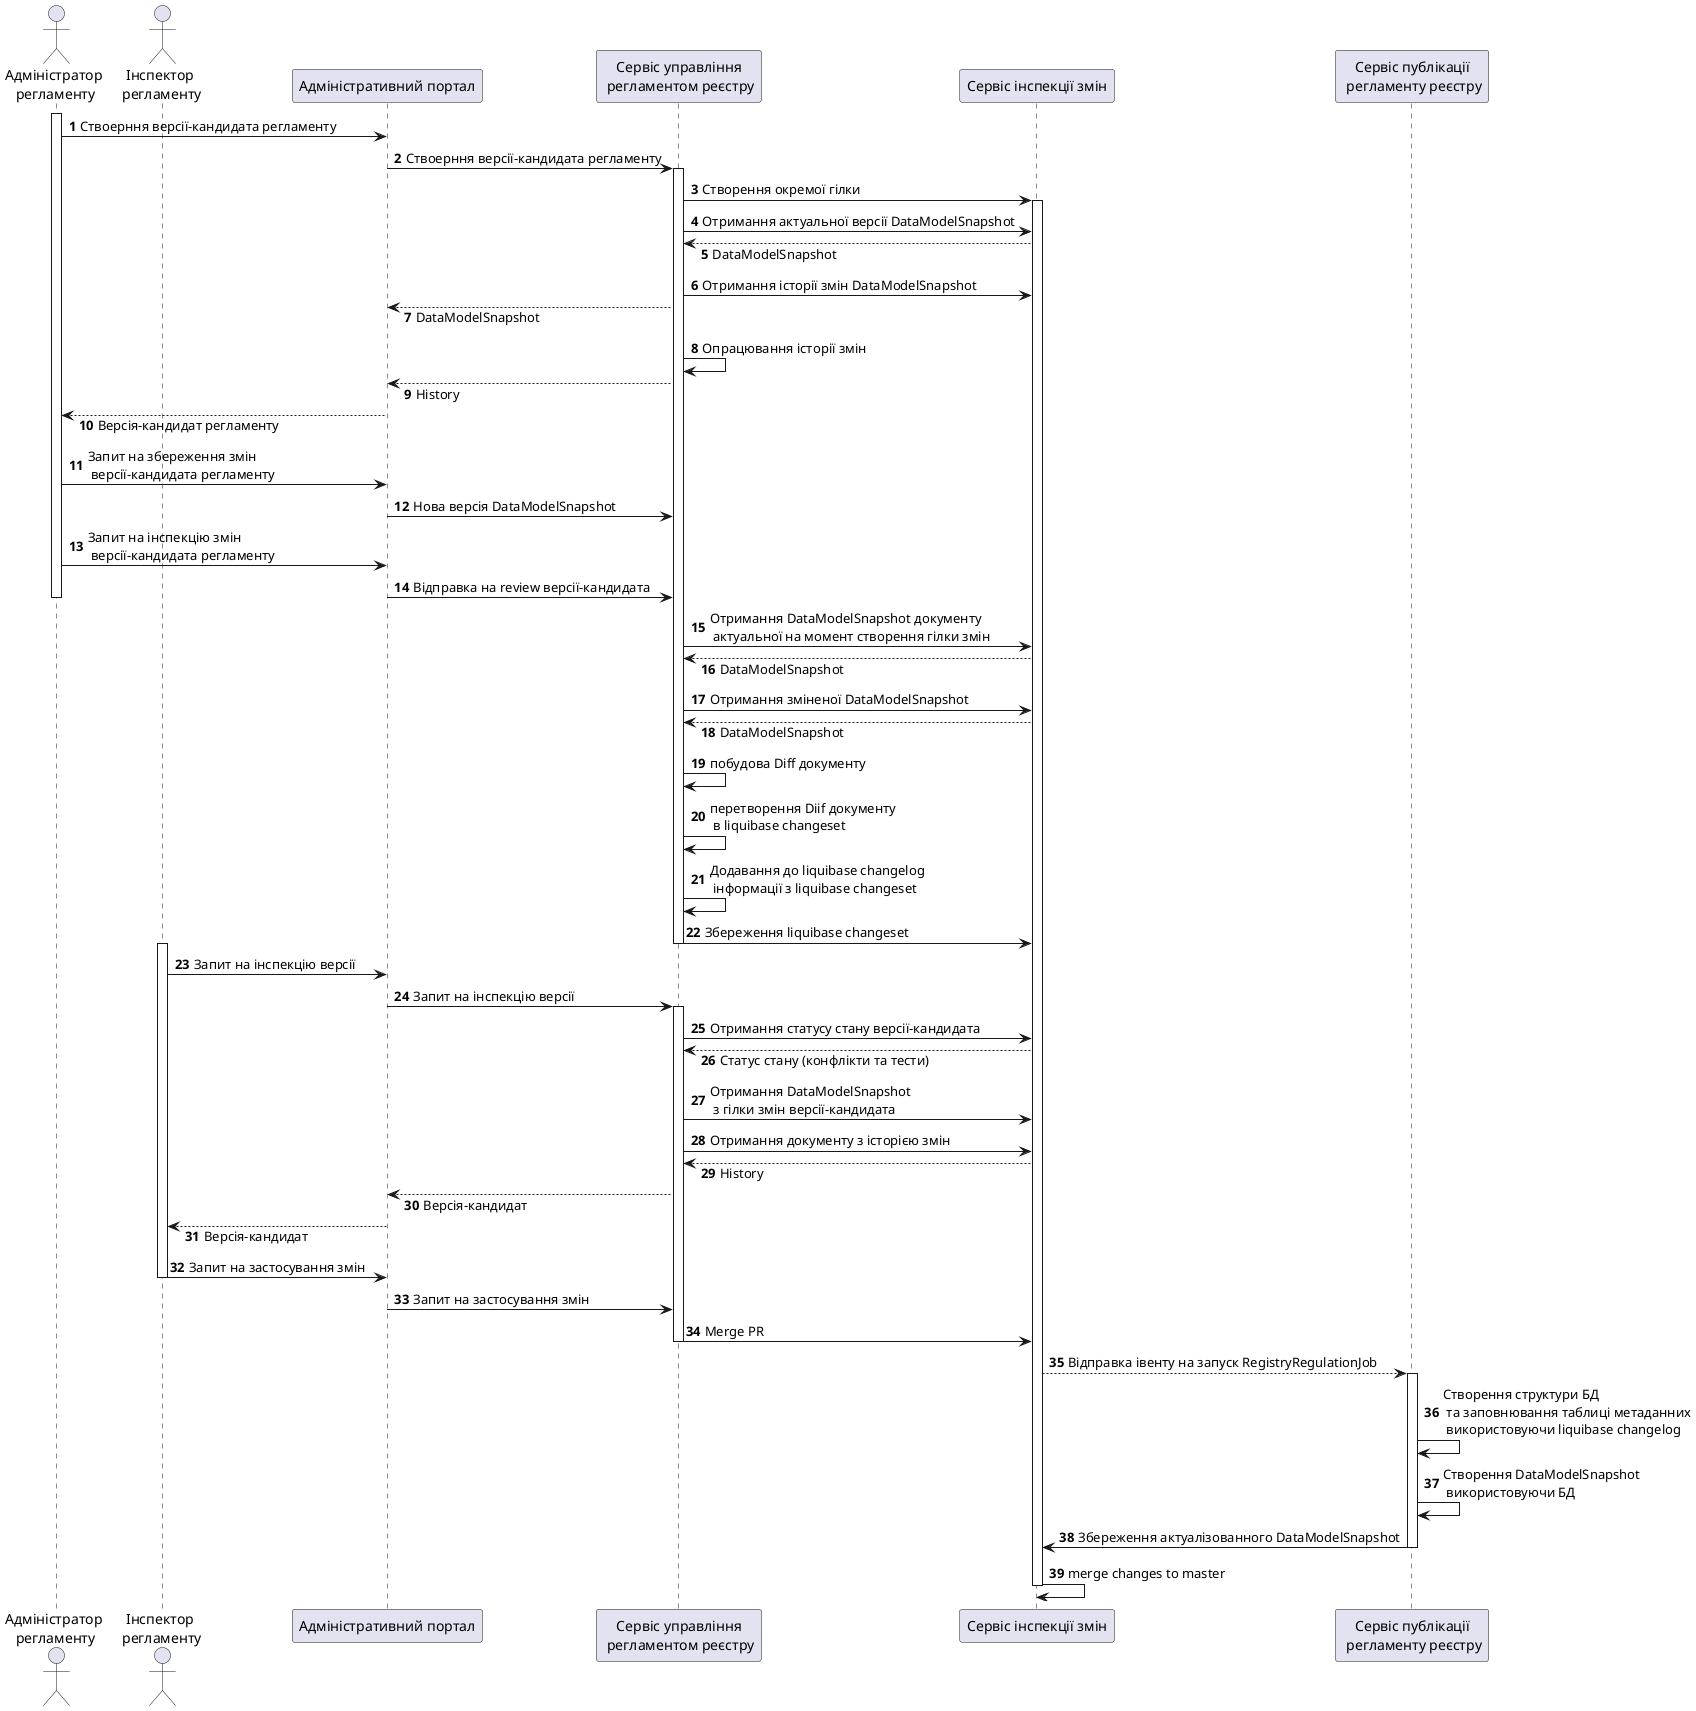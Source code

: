 @startuml

autonumber
skinparam responseMessageBelowArrow true

actor "Адміністратор\n регламенту" as User
actor "Інспектор\n регламенту" as Reviewer

participant "Адміністративний портал" as FrontEnd
participant "Сервіс управління\n регламентом реєстру" as BackendService
participant "Сервіс інспекції змін" as Gerrit
participant "Сервіс публікації\n регламенту реєстру" as Jenkins

activate User
User -> FrontEnd: Ствоерння версії-кандидата регламенту
FrontEnd -> BackendService: Ствоерння версії-кандидата регламенту
activate BackendService
BackendService -> Gerrit: Створення окремої гілки
activate Gerrit
BackendService -> Gerrit: Отримання актуальної версії DataModelSnapshot
BackendService <-- Gerrit: DataModelSnapshot

BackendService -> Gerrit: Отримання історії змін DataModelSnapshot
FrontEnd <-- BackendService: DataModelSnapshot

BackendService -> BackendService: Опрацювання історії змін
FrontEnd <-- BackendService: History
User <-- FrontEnd: Версія-кандидат регламенту

User -> FrontEnd: Запит на збереження змін\n версії-кандидата регламенту
FrontEnd -> BackendService: Нова версія DataModelSnapshot

User -> FrontEnd: Запит на інспекцію змін\n версії-кандидата регламенту
FrontEnd -> BackendService: Відправка на review версії-кандидата

deactivate User

BackendService -> Gerrit: Отримання DataModelSnapshot документу\n актуальної на момент створення гілки змін
BackendService <-- Gerrit: DataModelSnapshot

BackendService -> Gerrit: Отримання зміненої DataModelSnapshot
BackendService <-- Gerrit: DataModelSnapshot
BackendService -> BackendService: побудова Diff документу
BackendService -> BackendService: перетворення Diif документу\n в liquibase changeset

BackendService -> BackendService: Додавання до liquibase сhangelog\n інформації з liquibase changeset
BackendService -> Gerrit: Збереження liquibase changeset
deactivate BackendService

activate Reviewer
Reviewer -> FrontEnd: Запит на інспекцію версії
FrontEnd -> BackendService: Запит на інспекцію версії

activate BackendService
BackendService -> Gerrit: Отримання статусу стану версії-кандидата
BackendService <-- Gerrit: Статус стану (конфлікти та тести)
BackendService -> Gerrit: Отримання DataModelSnapshot\n з гілки змін версії-кандидата

'Add diff here

BackendService -> Gerrit: Отримання документу з історією змін
BackendService <-- Gerrit: History
FrontEnd <-- BackendService: Версія-кандидат
Reviewer <-- FrontEnd: Версія-кандидат

Reviewer -> FrontEnd: Запит на застосування змін
deactivate Reviewer

FrontEnd -> BackendService: Запит на застосування змін

BackendService -> Gerrit: Merge PR
deactivate BackendService

Gerrit --> Jenkins: Відправка івенту на запуск RegistryRegulationJob

activate Jenkins
Jenkins -> Jenkins: Створення структури БД\n та заповнювання таблиці метаданних\n використовуючи liquibase changelog
Jenkins -> Jenkins: Створення DataModelSnapshot\n використовуючи БД

Jenkins -> Gerrit: Збереження актуалізованного DataModelSnapshot
deactivate Jenkins
Gerrit -> Gerrit: merge changes to master
deactivate Gerrit

@enduml
